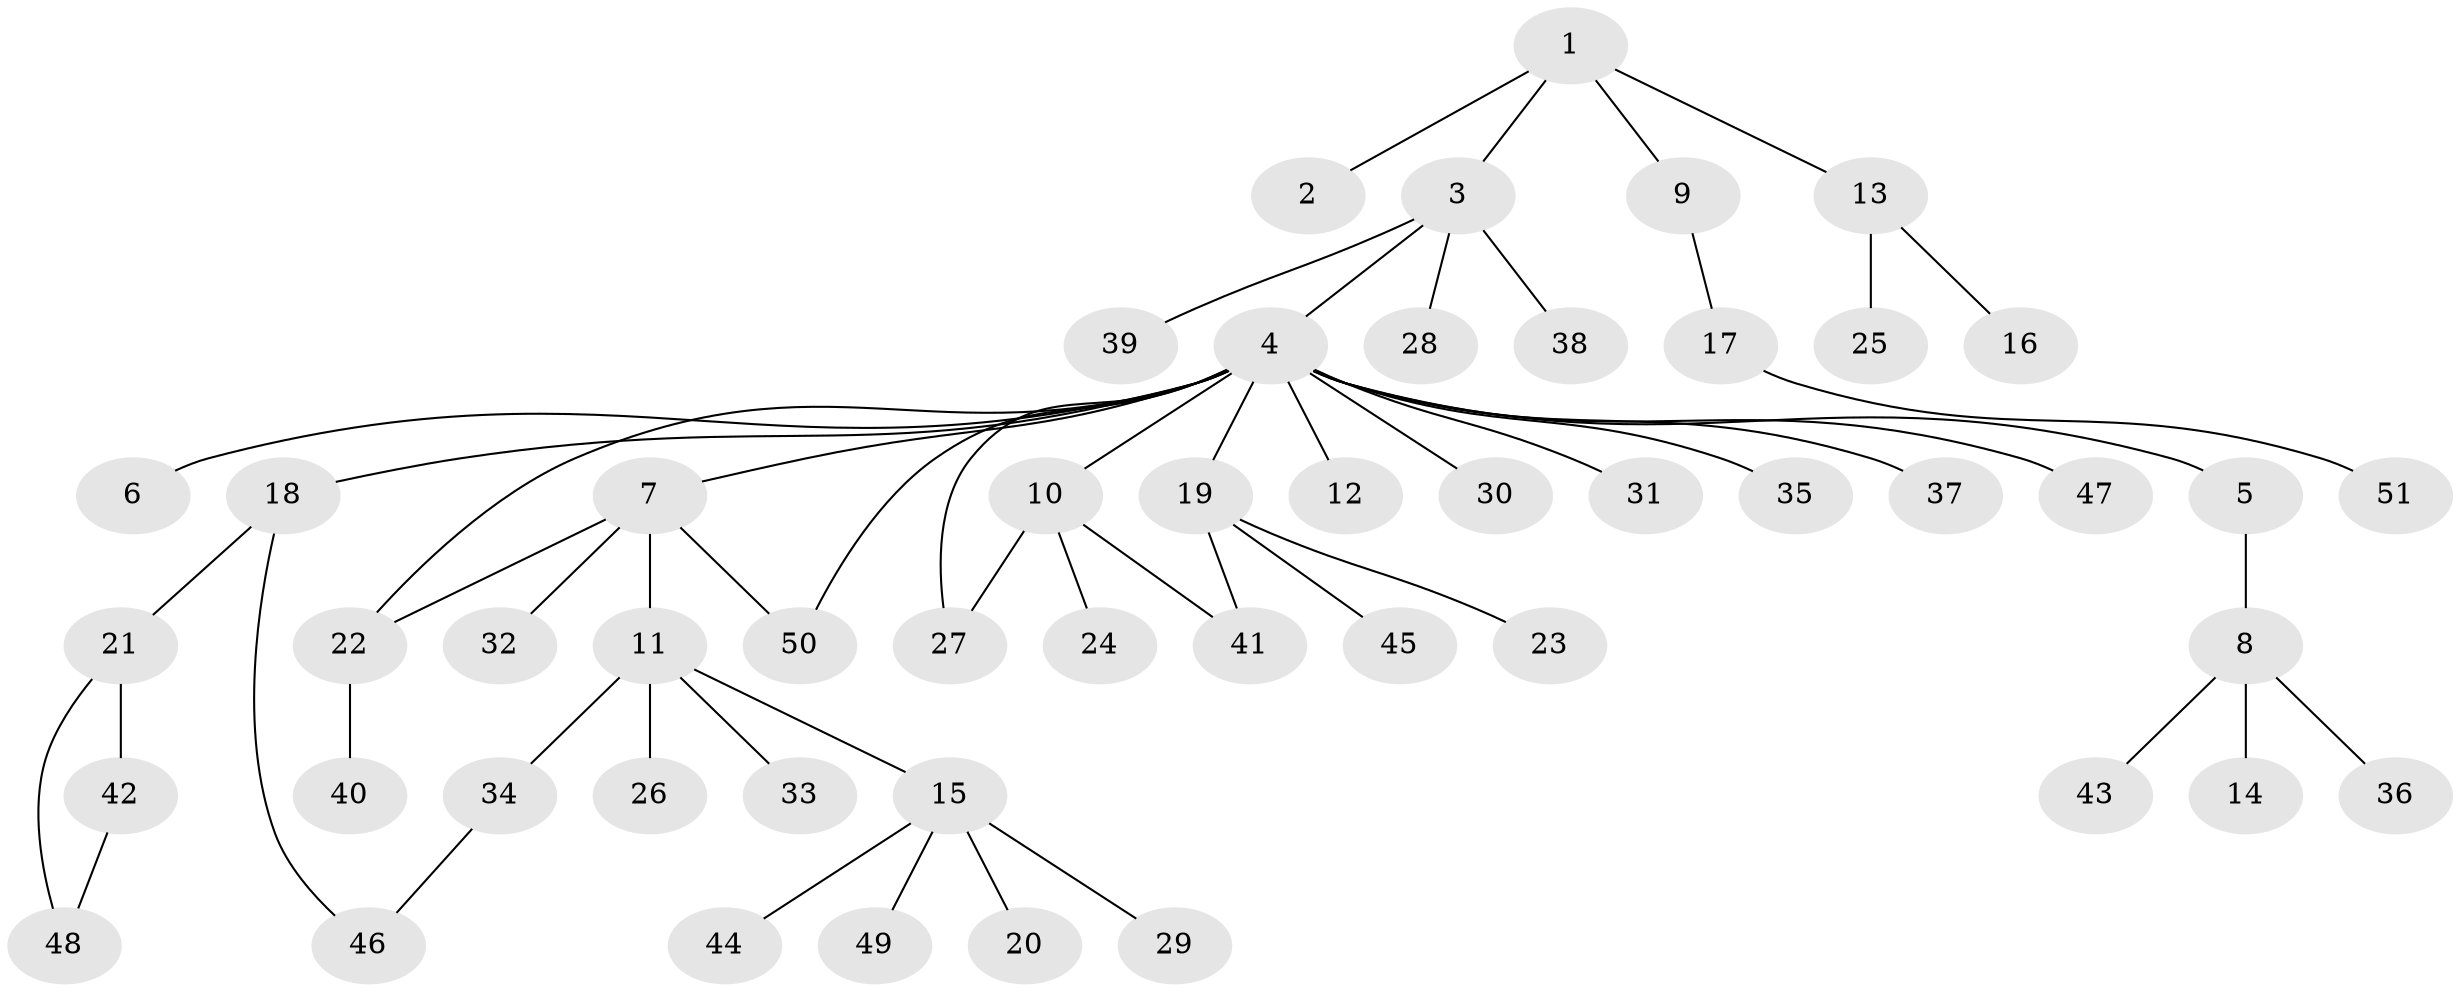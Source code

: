 // Generated by graph-tools (version 1.1) at 2025/14/03/09/25 04:14:35]
// undirected, 51 vertices, 56 edges
graph export_dot {
graph [start="1"]
  node [color=gray90,style=filled];
  1;
  2;
  3;
  4;
  5;
  6;
  7;
  8;
  9;
  10;
  11;
  12;
  13;
  14;
  15;
  16;
  17;
  18;
  19;
  20;
  21;
  22;
  23;
  24;
  25;
  26;
  27;
  28;
  29;
  30;
  31;
  32;
  33;
  34;
  35;
  36;
  37;
  38;
  39;
  40;
  41;
  42;
  43;
  44;
  45;
  46;
  47;
  48;
  49;
  50;
  51;
  1 -- 2;
  1 -- 3;
  1 -- 9;
  1 -- 13;
  3 -- 4;
  3 -- 28;
  3 -- 38;
  3 -- 39;
  4 -- 5;
  4 -- 6;
  4 -- 7;
  4 -- 10;
  4 -- 12;
  4 -- 18;
  4 -- 19;
  4 -- 22;
  4 -- 27;
  4 -- 30;
  4 -- 31;
  4 -- 35;
  4 -- 37;
  4 -- 47;
  4 -- 50;
  5 -- 8;
  7 -- 11;
  7 -- 22;
  7 -- 32;
  7 -- 50;
  8 -- 14;
  8 -- 36;
  8 -- 43;
  9 -- 17;
  10 -- 24;
  10 -- 27;
  10 -- 41;
  11 -- 15;
  11 -- 26;
  11 -- 33;
  11 -- 34;
  13 -- 16;
  13 -- 25;
  15 -- 20;
  15 -- 29;
  15 -- 44;
  15 -- 49;
  17 -- 51;
  18 -- 21;
  18 -- 46;
  19 -- 23;
  19 -- 41;
  19 -- 45;
  21 -- 42;
  21 -- 48;
  22 -- 40;
  34 -- 46;
  42 -- 48;
}
